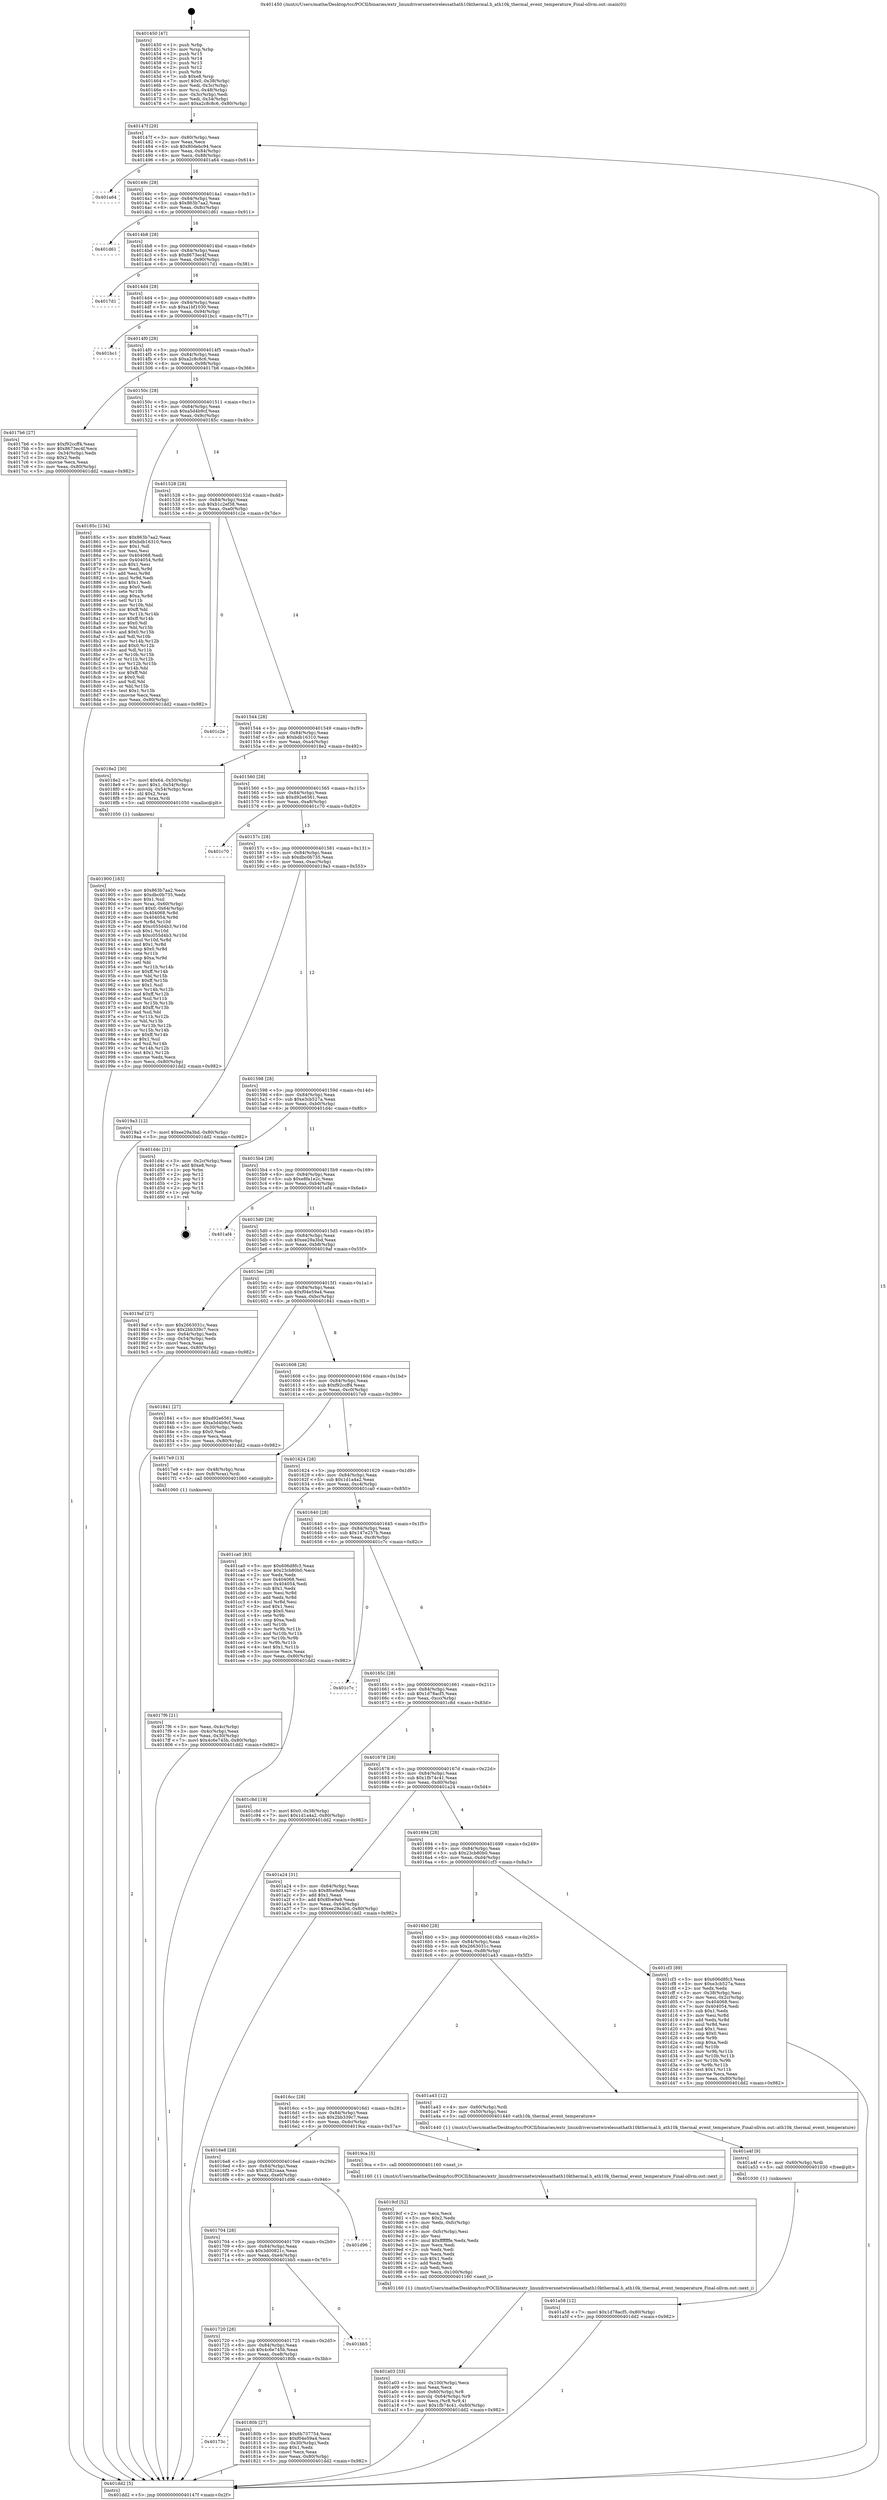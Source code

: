 digraph "0x401450" {
  label = "0x401450 (/mnt/c/Users/mathe/Desktop/tcc/POCII/binaries/extr_linuxdriversnetwirelessathath10kthermal.h_ath10k_thermal_event_temperature_Final-ollvm.out::main(0))"
  labelloc = "t"
  node[shape=record]

  Entry [label="",width=0.3,height=0.3,shape=circle,fillcolor=black,style=filled]
  "0x40147f" [label="{
     0x40147f [29]\l
     | [instrs]\l
     &nbsp;&nbsp;0x40147f \<+3\>: mov -0x80(%rbp),%eax\l
     &nbsp;&nbsp;0x401482 \<+2\>: mov %eax,%ecx\l
     &nbsp;&nbsp;0x401484 \<+6\>: sub $0x80debc94,%ecx\l
     &nbsp;&nbsp;0x40148a \<+6\>: mov %eax,-0x84(%rbp)\l
     &nbsp;&nbsp;0x401490 \<+6\>: mov %ecx,-0x88(%rbp)\l
     &nbsp;&nbsp;0x401496 \<+6\>: je 0000000000401a64 \<main+0x614\>\l
  }"]
  "0x401a64" [label="{
     0x401a64\l
  }", style=dashed]
  "0x40149c" [label="{
     0x40149c [28]\l
     | [instrs]\l
     &nbsp;&nbsp;0x40149c \<+5\>: jmp 00000000004014a1 \<main+0x51\>\l
     &nbsp;&nbsp;0x4014a1 \<+6\>: mov -0x84(%rbp),%eax\l
     &nbsp;&nbsp;0x4014a7 \<+5\>: sub $0x863b7aa2,%eax\l
     &nbsp;&nbsp;0x4014ac \<+6\>: mov %eax,-0x8c(%rbp)\l
     &nbsp;&nbsp;0x4014b2 \<+6\>: je 0000000000401d61 \<main+0x911\>\l
  }"]
  Exit [label="",width=0.3,height=0.3,shape=circle,fillcolor=black,style=filled,peripheries=2]
  "0x401d61" [label="{
     0x401d61\l
  }", style=dashed]
  "0x4014b8" [label="{
     0x4014b8 [28]\l
     | [instrs]\l
     &nbsp;&nbsp;0x4014b8 \<+5\>: jmp 00000000004014bd \<main+0x6d\>\l
     &nbsp;&nbsp;0x4014bd \<+6\>: mov -0x84(%rbp),%eax\l
     &nbsp;&nbsp;0x4014c3 \<+5\>: sub $0x8673ec4f,%eax\l
     &nbsp;&nbsp;0x4014c8 \<+6\>: mov %eax,-0x90(%rbp)\l
     &nbsp;&nbsp;0x4014ce \<+6\>: je 00000000004017d1 \<main+0x381\>\l
  }"]
  "0x401a58" [label="{
     0x401a58 [12]\l
     | [instrs]\l
     &nbsp;&nbsp;0x401a58 \<+7\>: movl $0x1d78acf5,-0x80(%rbp)\l
     &nbsp;&nbsp;0x401a5f \<+5\>: jmp 0000000000401dd2 \<main+0x982\>\l
  }"]
  "0x4017d1" [label="{
     0x4017d1\l
  }", style=dashed]
  "0x4014d4" [label="{
     0x4014d4 [28]\l
     | [instrs]\l
     &nbsp;&nbsp;0x4014d4 \<+5\>: jmp 00000000004014d9 \<main+0x89\>\l
     &nbsp;&nbsp;0x4014d9 \<+6\>: mov -0x84(%rbp),%eax\l
     &nbsp;&nbsp;0x4014df \<+5\>: sub $0xa1bf1030,%eax\l
     &nbsp;&nbsp;0x4014e4 \<+6\>: mov %eax,-0x94(%rbp)\l
     &nbsp;&nbsp;0x4014ea \<+6\>: je 0000000000401bc1 \<main+0x771\>\l
  }"]
  "0x401a4f" [label="{
     0x401a4f [9]\l
     | [instrs]\l
     &nbsp;&nbsp;0x401a4f \<+4\>: mov -0x60(%rbp),%rdi\l
     &nbsp;&nbsp;0x401a53 \<+5\>: call 0000000000401030 \<free@plt\>\l
     | [calls]\l
     &nbsp;&nbsp;0x401030 \{1\} (unknown)\l
  }"]
  "0x401bc1" [label="{
     0x401bc1\l
  }", style=dashed]
  "0x4014f0" [label="{
     0x4014f0 [28]\l
     | [instrs]\l
     &nbsp;&nbsp;0x4014f0 \<+5\>: jmp 00000000004014f5 \<main+0xa5\>\l
     &nbsp;&nbsp;0x4014f5 \<+6\>: mov -0x84(%rbp),%eax\l
     &nbsp;&nbsp;0x4014fb \<+5\>: sub $0xa2c8c8c6,%eax\l
     &nbsp;&nbsp;0x401500 \<+6\>: mov %eax,-0x98(%rbp)\l
     &nbsp;&nbsp;0x401506 \<+6\>: je 00000000004017b6 \<main+0x366\>\l
  }"]
  "0x401a03" [label="{
     0x401a03 [33]\l
     | [instrs]\l
     &nbsp;&nbsp;0x401a03 \<+6\>: mov -0x100(%rbp),%ecx\l
     &nbsp;&nbsp;0x401a09 \<+3\>: imul %eax,%ecx\l
     &nbsp;&nbsp;0x401a0c \<+4\>: mov -0x60(%rbp),%r8\l
     &nbsp;&nbsp;0x401a10 \<+4\>: movslq -0x64(%rbp),%r9\l
     &nbsp;&nbsp;0x401a14 \<+4\>: mov %ecx,(%r8,%r9,4)\l
     &nbsp;&nbsp;0x401a18 \<+7\>: movl $0x1fb74c41,-0x80(%rbp)\l
     &nbsp;&nbsp;0x401a1f \<+5\>: jmp 0000000000401dd2 \<main+0x982\>\l
  }"]
  "0x4017b6" [label="{
     0x4017b6 [27]\l
     | [instrs]\l
     &nbsp;&nbsp;0x4017b6 \<+5\>: mov $0xf92ccff4,%eax\l
     &nbsp;&nbsp;0x4017bb \<+5\>: mov $0x8673ec4f,%ecx\l
     &nbsp;&nbsp;0x4017c0 \<+3\>: mov -0x34(%rbp),%edx\l
     &nbsp;&nbsp;0x4017c3 \<+3\>: cmp $0x2,%edx\l
     &nbsp;&nbsp;0x4017c6 \<+3\>: cmovne %ecx,%eax\l
     &nbsp;&nbsp;0x4017c9 \<+3\>: mov %eax,-0x80(%rbp)\l
     &nbsp;&nbsp;0x4017cc \<+5\>: jmp 0000000000401dd2 \<main+0x982\>\l
  }"]
  "0x40150c" [label="{
     0x40150c [28]\l
     | [instrs]\l
     &nbsp;&nbsp;0x40150c \<+5\>: jmp 0000000000401511 \<main+0xc1\>\l
     &nbsp;&nbsp;0x401511 \<+6\>: mov -0x84(%rbp),%eax\l
     &nbsp;&nbsp;0x401517 \<+5\>: sub $0xa5d4b9cf,%eax\l
     &nbsp;&nbsp;0x40151c \<+6\>: mov %eax,-0x9c(%rbp)\l
     &nbsp;&nbsp;0x401522 \<+6\>: je 000000000040185c \<main+0x40c\>\l
  }"]
  "0x401dd2" [label="{
     0x401dd2 [5]\l
     | [instrs]\l
     &nbsp;&nbsp;0x401dd2 \<+5\>: jmp 000000000040147f \<main+0x2f\>\l
  }"]
  "0x401450" [label="{
     0x401450 [47]\l
     | [instrs]\l
     &nbsp;&nbsp;0x401450 \<+1\>: push %rbp\l
     &nbsp;&nbsp;0x401451 \<+3\>: mov %rsp,%rbp\l
     &nbsp;&nbsp;0x401454 \<+2\>: push %r15\l
     &nbsp;&nbsp;0x401456 \<+2\>: push %r14\l
     &nbsp;&nbsp;0x401458 \<+2\>: push %r13\l
     &nbsp;&nbsp;0x40145a \<+2\>: push %r12\l
     &nbsp;&nbsp;0x40145c \<+1\>: push %rbx\l
     &nbsp;&nbsp;0x40145d \<+7\>: sub $0xe8,%rsp\l
     &nbsp;&nbsp;0x401464 \<+7\>: movl $0x0,-0x38(%rbp)\l
     &nbsp;&nbsp;0x40146b \<+3\>: mov %edi,-0x3c(%rbp)\l
     &nbsp;&nbsp;0x40146e \<+4\>: mov %rsi,-0x48(%rbp)\l
     &nbsp;&nbsp;0x401472 \<+3\>: mov -0x3c(%rbp),%edi\l
     &nbsp;&nbsp;0x401475 \<+3\>: mov %edi,-0x34(%rbp)\l
     &nbsp;&nbsp;0x401478 \<+7\>: movl $0xa2c8c8c6,-0x80(%rbp)\l
  }"]
  "0x4019cf" [label="{
     0x4019cf [52]\l
     | [instrs]\l
     &nbsp;&nbsp;0x4019cf \<+2\>: xor %ecx,%ecx\l
     &nbsp;&nbsp;0x4019d1 \<+5\>: mov $0x2,%edx\l
     &nbsp;&nbsp;0x4019d6 \<+6\>: mov %edx,-0xfc(%rbp)\l
     &nbsp;&nbsp;0x4019dc \<+1\>: cltd\l
     &nbsp;&nbsp;0x4019dd \<+6\>: mov -0xfc(%rbp),%esi\l
     &nbsp;&nbsp;0x4019e3 \<+2\>: idiv %esi\l
     &nbsp;&nbsp;0x4019e5 \<+6\>: imul $0xfffffffe,%edx,%edx\l
     &nbsp;&nbsp;0x4019eb \<+2\>: mov %ecx,%edi\l
     &nbsp;&nbsp;0x4019ed \<+2\>: sub %edx,%edi\l
     &nbsp;&nbsp;0x4019ef \<+2\>: mov %ecx,%edx\l
     &nbsp;&nbsp;0x4019f1 \<+3\>: sub $0x1,%edx\l
     &nbsp;&nbsp;0x4019f4 \<+2\>: add %edx,%edi\l
     &nbsp;&nbsp;0x4019f6 \<+2\>: sub %edi,%ecx\l
     &nbsp;&nbsp;0x4019f8 \<+6\>: mov %ecx,-0x100(%rbp)\l
     &nbsp;&nbsp;0x4019fe \<+5\>: call 0000000000401160 \<next_i\>\l
     | [calls]\l
     &nbsp;&nbsp;0x401160 \{1\} (/mnt/c/Users/mathe/Desktop/tcc/POCII/binaries/extr_linuxdriversnetwirelessathath10kthermal.h_ath10k_thermal_event_temperature_Final-ollvm.out::next_i)\l
  }"]
  "0x40185c" [label="{
     0x40185c [134]\l
     | [instrs]\l
     &nbsp;&nbsp;0x40185c \<+5\>: mov $0x863b7aa2,%eax\l
     &nbsp;&nbsp;0x401861 \<+5\>: mov $0xbdb16310,%ecx\l
     &nbsp;&nbsp;0x401866 \<+2\>: mov $0x1,%dl\l
     &nbsp;&nbsp;0x401868 \<+2\>: xor %esi,%esi\l
     &nbsp;&nbsp;0x40186a \<+7\>: mov 0x404068,%edi\l
     &nbsp;&nbsp;0x401871 \<+8\>: mov 0x404054,%r8d\l
     &nbsp;&nbsp;0x401879 \<+3\>: sub $0x1,%esi\l
     &nbsp;&nbsp;0x40187c \<+3\>: mov %edi,%r9d\l
     &nbsp;&nbsp;0x40187f \<+3\>: add %esi,%r9d\l
     &nbsp;&nbsp;0x401882 \<+4\>: imul %r9d,%edi\l
     &nbsp;&nbsp;0x401886 \<+3\>: and $0x1,%edi\l
     &nbsp;&nbsp;0x401889 \<+3\>: cmp $0x0,%edi\l
     &nbsp;&nbsp;0x40188c \<+4\>: sete %r10b\l
     &nbsp;&nbsp;0x401890 \<+4\>: cmp $0xa,%r8d\l
     &nbsp;&nbsp;0x401894 \<+4\>: setl %r11b\l
     &nbsp;&nbsp;0x401898 \<+3\>: mov %r10b,%bl\l
     &nbsp;&nbsp;0x40189b \<+3\>: xor $0xff,%bl\l
     &nbsp;&nbsp;0x40189e \<+3\>: mov %r11b,%r14b\l
     &nbsp;&nbsp;0x4018a1 \<+4\>: xor $0xff,%r14b\l
     &nbsp;&nbsp;0x4018a5 \<+3\>: xor $0x0,%dl\l
     &nbsp;&nbsp;0x4018a8 \<+3\>: mov %bl,%r15b\l
     &nbsp;&nbsp;0x4018ab \<+4\>: and $0x0,%r15b\l
     &nbsp;&nbsp;0x4018af \<+3\>: and %dl,%r10b\l
     &nbsp;&nbsp;0x4018b2 \<+3\>: mov %r14b,%r12b\l
     &nbsp;&nbsp;0x4018b5 \<+4\>: and $0x0,%r12b\l
     &nbsp;&nbsp;0x4018b9 \<+3\>: and %dl,%r11b\l
     &nbsp;&nbsp;0x4018bc \<+3\>: or %r10b,%r15b\l
     &nbsp;&nbsp;0x4018bf \<+3\>: or %r11b,%r12b\l
     &nbsp;&nbsp;0x4018c2 \<+3\>: xor %r12b,%r15b\l
     &nbsp;&nbsp;0x4018c5 \<+3\>: or %r14b,%bl\l
     &nbsp;&nbsp;0x4018c8 \<+3\>: xor $0xff,%bl\l
     &nbsp;&nbsp;0x4018cb \<+3\>: or $0x0,%dl\l
     &nbsp;&nbsp;0x4018ce \<+2\>: and %dl,%bl\l
     &nbsp;&nbsp;0x4018d0 \<+3\>: or %bl,%r15b\l
     &nbsp;&nbsp;0x4018d3 \<+4\>: test $0x1,%r15b\l
     &nbsp;&nbsp;0x4018d7 \<+3\>: cmovne %ecx,%eax\l
     &nbsp;&nbsp;0x4018da \<+3\>: mov %eax,-0x80(%rbp)\l
     &nbsp;&nbsp;0x4018dd \<+5\>: jmp 0000000000401dd2 \<main+0x982\>\l
  }"]
  "0x401528" [label="{
     0x401528 [28]\l
     | [instrs]\l
     &nbsp;&nbsp;0x401528 \<+5\>: jmp 000000000040152d \<main+0xdd\>\l
     &nbsp;&nbsp;0x40152d \<+6\>: mov -0x84(%rbp),%eax\l
     &nbsp;&nbsp;0x401533 \<+5\>: sub $0xb1c2ef38,%eax\l
     &nbsp;&nbsp;0x401538 \<+6\>: mov %eax,-0xa0(%rbp)\l
     &nbsp;&nbsp;0x40153e \<+6\>: je 0000000000401c2e \<main+0x7de\>\l
  }"]
  "0x401900" [label="{
     0x401900 [163]\l
     | [instrs]\l
     &nbsp;&nbsp;0x401900 \<+5\>: mov $0x863b7aa2,%ecx\l
     &nbsp;&nbsp;0x401905 \<+5\>: mov $0xdbc0b735,%edx\l
     &nbsp;&nbsp;0x40190a \<+3\>: mov $0x1,%sil\l
     &nbsp;&nbsp;0x40190d \<+4\>: mov %rax,-0x60(%rbp)\l
     &nbsp;&nbsp;0x401911 \<+7\>: movl $0x0,-0x64(%rbp)\l
     &nbsp;&nbsp;0x401918 \<+8\>: mov 0x404068,%r8d\l
     &nbsp;&nbsp;0x401920 \<+8\>: mov 0x404054,%r9d\l
     &nbsp;&nbsp;0x401928 \<+3\>: mov %r8d,%r10d\l
     &nbsp;&nbsp;0x40192b \<+7\>: add $0xc055d4b3,%r10d\l
     &nbsp;&nbsp;0x401932 \<+4\>: sub $0x1,%r10d\l
     &nbsp;&nbsp;0x401936 \<+7\>: sub $0xc055d4b3,%r10d\l
     &nbsp;&nbsp;0x40193d \<+4\>: imul %r10d,%r8d\l
     &nbsp;&nbsp;0x401941 \<+4\>: and $0x1,%r8d\l
     &nbsp;&nbsp;0x401945 \<+4\>: cmp $0x0,%r8d\l
     &nbsp;&nbsp;0x401949 \<+4\>: sete %r11b\l
     &nbsp;&nbsp;0x40194d \<+4\>: cmp $0xa,%r9d\l
     &nbsp;&nbsp;0x401951 \<+3\>: setl %bl\l
     &nbsp;&nbsp;0x401954 \<+3\>: mov %r11b,%r14b\l
     &nbsp;&nbsp;0x401957 \<+4\>: xor $0xff,%r14b\l
     &nbsp;&nbsp;0x40195b \<+3\>: mov %bl,%r15b\l
     &nbsp;&nbsp;0x40195e \<+4\>: xor $0xff,%r15b\l
     &nbsp;&nbsp;0x401962 \<+4\>: xor $0x1,%sil\l
     &nbsp;&nbsp;0x401966 \<+3\>: mov %r14b,%r12b\l
     &nbsp;&nbsp;0x401969 \<+4\>: and $0xff,%r12b\l
     &nbsp;&nbsp;0x40196d \<+3\>: and %sil,%r11b\l
     &nbsp;&nbsp;0x401970 \<+3\>: mov %r15b,%r13b\l
     &nbsp;&nbsp;0x401973 \<+4\>: and $0xff,%r13b\l
     &nbsp;&nbsp;0x401977 \<+3\>: and %sil,%bl\l
     &nbsp;&nbsp;0x40197a \<+3\>: or %r11b,%r12b\l
     &nbsp;&nbsp;0x40197d \<+3\>: or %bl,%r13b\l
     &nbsp;&nbsp;0x401980 \<+3\>: xor %r13b,%r12b\l
     &nbsp;&nbsp;0x401983 \<+3\>: or %r15b,%r14b\l
     &nbsp;&nbsp;0x401986 \<+4\>: xor $0xff,%r14b\l
     &nbsp;&nbsp;0x40198a \<+4\>: or $0x1,%sil\l
     &nbsp;&nbsp;0x40198e \<+3\>: and %sil,%r14b\l
     &nbsp;&nbsp;0x401991 \<+3\>: or %r14b,%r12b\l
     &nbsp;&nbsp;0x401994 \<+4\>: test $0x1,%r12b\l
     &nbsp;&nbsp;0x401998 \<+3\>: cmovne %edx,%ecx\l
     &nbsp;&nbsp;0x40199b \<+3\>: mov %ecx,-0x80(%rbp)\l
     &nbsp;&nbsp;0x40199e \<+5\>: jmp 0000000000401dd2 \<main+0x982\>\l
  }"]
  "0x401c2e" [label="{
     0x401c2e\l
  }", style=dashed]
  "0x401544" [label="{
     0x401544 [28]\l
     | [instrs]\l
     &nbsp;&nbsp;0x401544 \<+5\>: jmp 0000000000401549 \<main+0xf9\>\l
     &nbsp;&nbsp;0x401549 \<+6\>: mov -0x84(%rbp),%eax\l
     &nbsp;&nbsp;0x40154f \<+5\>: sub $0xbdb16310,%eax\l
     &nbsp;&nbsp;0x401554 \<+6\>: mov %eax,-0xa4(%rbp)\l
     &nbsp;&nbsp;0x40155a \<+6\>: je 00000000004018e2 \<main+0x492\>\l
  }"]
  "0x40173c" [label="{
     0x40173c\l
  }", style=dashed]
  "0x4018e2" [label="{
     0x4018e2 [30]\l
     | [instrs]\l
     &nbsp;&nbsp;0x4018e2 \<+7\>: movl $0x64,-0x50(%rbp)\l
     &nbsp;&nbsp;0x4018e9 \<+7\>: movl $0x1,-0x54(%rbp)\l
     &nbsp;&nbsp;0x4018f0 \<+4\>: movslq -0x54(%rbp),%rax\l
     &nbsp;&nbsp;0x4018f4 \<+4\>: shl $0x2,%rax\l
     &nbsp;&nbsp;0x4018f8 \<+3\>: mov %rax,%rdi\l
     &nbsp;&nbsp;0x4018fb \<+5\>: call 0000000000401050 \<malloc@plt\>\l
     | [calls]\l
     &nbsp;&nbsp;0x401050 \{1\} (unknown)\l
  }"]
  "0x401560" [label="{
     0x401560 [28]\l
     | [instrs]\l
     &nbsp;&nbsp;0x401560 \<+5\>: jmp 0000000000401565 \<main+0x115\>\l
     &nbsp;&nbsp;0x401565 \<+6\>: mov -0x84(%rbp),%eax\l
     &nbsp;&nbsp;0x40156b \<+5\>: sub $0xd92e6561,%eax\l
     &nbsp;&nbsp;0x401570 \<+6\>: mov %eax,-0xa8(%rbp)\l
     &nbsp;&nbsp;0x401576 \<+6\>: je 0000000000401c70 \<main+0x820\>\l
  }"]
  "0x40180b" [label="{
     0x40180b [27]\l
     | [instrs]\l
     &nbsp;&nbsp;0x40180b \<+5\>: mov $0x6b737754,%eax\l
     &nbsp;&nbsp;0x401810 \<+5\>: mov $0xf04e59a4,%ecx\l
     &nbsp;&nbsp;0x401815 \<+3\>: mov -0x30(%rbp),%edx\l
     &nbsp;&nbsp;0x401818 \<+3\>: cmp $0x1,%edx\l
     &nbsp;&nbsp;0x40181b \<+3\>: cmovl %ecx,%eax\l
     &nbsp;&nbsp;0x40181e \<+3\>: mov %eax,-0x80(%rbp)\l
     &nbsp;&nbsp;0x401821 \<+5\>: jmp 0000000000401dd2 \<main+0x982\>\l
  }"]
  "0x401c70" [label="{
     0x401c70\l
  }", style=dashed]
  "0x40157c" [label="{
     0x40157c [28]\l
     | [instrs]\l
     &nbsp;&nbsp;0x40157c \<+5\>: jmp 0000000000401581 \<main+0x131\>\l
     &nbsp;&nbsp;0x401581 \<+6\>: mov -0x84(%rbp),%eax\l
     &nbsp;&nbsp;0x401587 \<+5\>: sub $0xdbc0b735,%eax\l
     &nbsp;&nbsp;0x40158c \<+6\>: mov %eax,-0xac(%rbp)\l
     &nbsp;&nbsp;0x401592 \<+6\>: je 00000000004019a3 \<main+0x553\>\l
  }"]
  "0x401720" [label="{
     0x401720 [28]\l
     | [instrs]\l
     &nbsp;&nbsp;0x401720 \<+5\>: jmp 0000000000401725 \<main+0x2d5\>\l
     &nbsp;&nbsp;0x401725 \<+6\>: mov -0x84(%rbp),%eax\l
     &nbsp;&nbsp;0x40172b \<+5\>: sub $0x4c6e745b,%eax\l
     &nbsp;&nbsp;0x401730 \<+6\>: mov %eax,-0xe8(%rbp)\l
     &nbsp;&nbsp;0x401736 \<+6\>: je 000000000040180b \<main+0x3bb\>\l
  }"]
  "0x4019a3" [label="{
     0x4019a3 [12]\l
     | [instrs]\l
     &nbsp;&nbsp;0x4019a3 \<+7\>: movl $0xee29a3bd,-0x80(%rbp)\l
     &nbsp;&nbsp;0x4019aa \<+5\>: jmp 0000000000401dd2 \<main+0x982\>\l
  }"]
  "0x401598" [label="{
     0x401598 [28]\l
     | [instrs]\l
     &nbsp;&nbsp;0x401598 \<+5\>: jmp 000000000040159d \<main+0x14d\>\l
     &nbsp;&nbsp;0x40159d \<+6\>: mov -0x84(%rbp),%eax\l
     &nbsp;&nbsp;0x4015a3 \<+5\>: sub $0xe3cb527a,%eax\l
     &nbsp;&nbsp;0x4015a8 \<+6\>: mov %eax,-0xb0(%rbp)\l
     &nbsp;&nbsp;0x4015ae \<+6\>: je 0000000000401d4c \<main+0x8fc\>\l
  }"]
  "0x401bb5" [label="{
     0x401bb5\l
  }", style=dashed]
  "0x401d4c" [label="{
     0x401d4c [21]\l
     | [instrs]\l
     &nbsp;&nbsp;0x401d4c \<+3\>: mov -0x2c(%rbp),%eax\l
     &nbsp;&nbsp;0x401d4f \<+7\>: add $0xe8,%rsp\l
     &nbsp;&nbsp;0x401d56 \<+1\>: pop %rbx\l
     &nbsp;&nbsp;0x401d57 \<+2\>: pop %r12\l
     &nbsp;&nbsp;0x401d59 \<+2\>: pop %r13\l
     &nbsp;&nbsp;0x401d5b \<+2\>: pop %r14\l
     &nbsp;&nbsp;0x401d5d \<+2\>: pop %r15\l
     &nbsp;&nbsp;0x401d5f \<+1\>: pop %rbp\l
     &nbsp;&nbsp;0x401d60 \<+1\>: ret\l
  }"]
  "0x4015b4" [label="{
     0x4015b4 [28]\l
     | [instrs]\l
     &nbsp;&nbsp;0x4015b4 \<+5\>: jmp 00000000004015b9 \<main+0x169\>\l
     &nbsp;&nbsp;0x4015b9 \<+6\>: mov -0x84(%rbp),%eax\l
     &nbsp;&nbsp;0x4015bf \<+5\>: sub $0xe8fa1e2c,%eax\l
     &nbsp;&nbsp;0x4015c4 \<+6\>: mov %eax,-0xb4(%rbp)\l
     &nbsp;&nbsp;0x4015ca \<+6\>: je 0000000000401af4 \<main+0x6a4\>\l
  }"]
  "0x401704" [label="{
     0x401704 [28]\l
     | [instrs]\l
     &nbsp;&nbsp;0x401704 \<+5\>: jmp 0000000000401709 \<main+0x2b9\>\l
     &nbsp;&nbsp;0x401709 \<+6\>: mov -0x84(%rbp),%eax\l
     &nbsp;&nbsp;0x40170f \<+5\>: sub $0x3d00821c,%eax\l
     &nbsp;&nbsp;0x401714 \<+6\>: mov %eax,-0xe4(%rbp)\l
     &nbsp;&nbsp;0x40171a \<+6\>: je 0000000000401bb5 \<main+0x765\>\l
  }"]
  "0x401af4" [label="{
     0x401af4\l
  }", style=dashed]
  "0x4015d0" [label="{
     0x4015d0 [28]\l
     | [instrs]\l
     &nbsp;&nbsp;0x4015d0 \<+5\>: jmp 00000000004015d5 \<main+0x185\>\l
     &nbsp;&nbsp;0x4015d5 \<+6\>: mov -0x84(%rbp),%eax\l
     &nbsp;&nbsp;0x4015db \<+5\>: sub $0xee29a3bd,%eax\l
     &nbsp;&nbsp;0x4015e0 \<+6\>: mov %eax,-0xb8(%rbp)\l
     &nbsp;&nbsp;0x4015e6 \<+6\>: je 00000000004019af \<main+0x55f\>\l
  }"]
  "0x401d96" [label="{
     0x401d96\l
  }", style=dashed]
  "0x4019af" [label="{
     0x4019af [27]\l
     | [instrs]\l
     &nbsp;&nbsp;0x4019af \<+5\>: mov $0x2663031c,%eax\l
     &nbsp;&nbsp;0x4019b4 \<+5\>: mov $0x2bb339c7,%ecx\l
     &nbsp;&nbsp;0x4019b9 \<+3\>: mov -0x64(%rbp),%edx\l
     &nbsp;&nbsp;0x4019bc \<+3\>: cmp -0x54(%rbp),%edx\l
     &nbsp;&nbsp;0x4019bf \<+3\>: cmovl %ecx,%eax\l
     &nbsp;&nbsp;0x4019c2 \<+3\>: mov %eax,-0x80(%rbp)\l
     &nbsp;&nbsp;0x4019c5 \<+5\>: jmp 0000000000401dd2 \<main+0x982\>\l
  }"]
  "0x4015ec" [label="{
     0x4015ec [28]\l
     | [instrs]\l
     &nbsp;&nbsp;0x4015ec \<+5\>: jmp 00000000004015f1 \<main+0x1a1\>\l
     &nbsp;&nbsp;0x4015f1 \<+6\>: mov -0x84(%rbp),%eax\l
     &nbsp;&nbsp;0x4015f7 \<+5\>: sub $0xf04e59a4,%eax\l
     &nbsp;&nbsp;0x4015fc \<+6\>: mov %eax,-0xbc(%rbp)\l
     &nbsp;&nbsp;0x401602 \<+6\>: je 0000000000401841 \<main+0x3f1\>\l
  }"]
  "0x4016e8" [label="{
     0x4016e8 [28]\l
     | [instrs]\l
     &nbsp;&nbsp;0x4016e8 \<+5\>: jmp 00000000004016ed \<main+0x29d\>\l
     &nbsp;&nbsp;0x4016ed \<+6\>: mov -0x84(%rbp),%eax\l
     &nbsp;&nbsp;0x4016f3 \<+5\>: sub $0x3282caaa,%eax\l
     &nbsp;&nbsp;0x4016f8 \<+6\>: mov %eax,-0xe0(%rbp)\l
     &nbsp;&nbsp;0x4016fe \<+6\>: je 0000000000401d96 \<main+0x946\>\l
  }"]
  "0x401841" [label="{
     0x401841 [27]\l
     | [instrs]\l
     &nbsp;&nbsp;0x401841 \<+5\>: mov $0xd92e6561,%eax\l
     &nbsp;&nbsp;0x401846 \<+5\>: mov $0xa5d4b9cf,%ecx\l
     &nbsp;&nbsp;0x40184b \<+3\>: mov -0x30(%rbp),%edx\l
     &nbsp;&nbsp;0x40184e \<+3\>: cmp $0x0,%edx\l
     &nbsp;&nbsp;0x401851 \<+3\>: cmove %ecx,%eax\l
     &nbsp;&nbsp;0x401854 \<+3\>: mov %eax,-0x80(%rbp)\l
     &nbsp;&nbsp;0x401857 \<+5\>: jmp 0000000000401dd2 \<main+0x982\>\l
  }"]
  "0x401608" [label="{
     0x401608 [28]\l
     | [instrs]\l
     &nbsp;&nbsp;0x401608 \<+5\>: jmp 000000000040160d \<main+0x1bd\>\l
     &nbsp;&nbsp;0x40160d \<+6\>: mov -0x84(%rbp),%eax\l
     &nbsp;&nbsp;0x401613 \<+5\>: sub $0xf92ccff4,%eax\l
     &nbsp;&nbsp;0x401618 \<+6\>: mov %eax,-0xc0(%rbp)\l
     &nbsp;&nbsp;0x40161e \<+6\>: je 00000000004017e9 \<main+0x399\>\l
  }"]
  "0x4019ca" [label="{
     0x4019ca [5]\l
     | [instrs]\l
     &nbsp;&nbsp;0x4019ca \<+5\>: call 0000000000401160 \<next_i\>\l
     | [calls]\l
     &nbsp;&nbsp;0x401160 \{1\} (/mnt/c/Users/mathe/Desktop/tcc/POCII/binaries/extr_linuxdriversnetwirelessathath10kthermal.h_ath10k_thermal_event_temperature_Final-ollvm.out::next_i)\l
  }"]
  "0x4017e9" [label="{
     0x4017e9 [13]\l
     | [instrs]\l
     &nbsp;&nbsp;0x4017e9 \<+4\>: mov -0x48(%rbp),%rax\l
     &nbsp;&nbsp;0x4017ed \<+4\>: mov 0x8(%rax),%rdi\l
     &nbsp;&nbsp;0x4017f1 \<+5\>: call 0000000000401060 \<atoi@plt\>\l
     | [calls]\l
     &nbsp;&nbsp;0x401060 \{1\} (unknown)\l
  }"]
  "0x401624" [label="{
     0x401624 [28]\l
     | [instrs]\l
     &nbsp;&nbsp;0x401624 \<+5\>: jmp 0000000000401629 \<main+0x1d9\>\l
     &nbsp;&nbsp;0x401629 \<+6\>: mov -0x84(%rbp),%eax\l
     &nbsp;&nbsp;0x40162f \<+5\>: sub $0x1d1a4a2,%eax\l
     &nbsp;&nbsp;0x401634 \<+6\>: mov %eax,-0xc4(%rbp)\l
     &nbsp;&nbsp;0x40163a \<+6\>: je 0000000000401ca0 \<main+0x850\>\l
  }"]
  "0x4017f6" [label="{
     0x4017f6 [21]\l
     | [instrs]\l
     &nbsp;&nbsp;0x4017f6 \<+3\>: mov %eax,-0x4c(%rbp)\l
     &nbsp;&nbsp;0x4017f9 \<+3\>: mov -0x4c(%rbp),%eax\l
     &nbsp;&nbsp;0x4017fc \<+3\>: mov %eax,-0x30(%rbp)\l
     &nbsp;&nbsp;0x4017ff \<+7\>: movl $0x4c6e745b,-0x80(%rbp)\l
     &nbsp;&nbsp;0x401806 \<+5\>: jmp 0000000000401dd2 \<main+0x982\>\l
  }"]
  "0x4016cc" [label="{
     0x4016cc [28]\l
     | [instrs]\l
     &nbsp;&nbsp;0x4016cc \<+5\>: jmp 00000000004016d1 \<main+0x281\>\l
     &nbsp;&nbsp;0x4016d1 \<+6\>: mov -0x84(%rbp),%eax\l
     &nbsp;&nbsp;0x4016d7 \<+5\>: sub $0x2bb339c7,%eax\l
     &nbsp;&nbsp;0x4016dc \<+6\>: mov %eax,-0xdc(%rbp)\l
     &nbsp;&nbsp;0x4016e2 \<+6\>: je 00000000004019ca \<main+0x57a\>\l
  }"]
  "0x401ca0" [label="{
     0x401ca0 [83]\l
     | [instrs]\l
     &nbsp;&nbsp;0x401ca0 \<+5\>: mov $0x606d8fc3,%eax\l
     &nbsp;&nbsp;0x401ca5 \<+5\>: mov $0x23cb80b0,%ecx\l
     &nbsp;&nbsp;0x401caa \<+2\>: xor %edx,%edx\l
     &nbsp;&nbsp;0x401cac \<+7\>: mov 0x404068,%esi\l
     &nbsp;&nbsp;0x401cb3 \<+7\>: mov 0x404054,%edi\l
     &nbsp;&nbsp;0x401cba \<+3\>: sub $0x1,%edx\l
     &nbsp;&nbsp;0x401cbd \<+3\>: mov %esi,%r8d\l
     &nbsp;&nbsp;0x401cc0 \<+3\>: add %edx,%r8d\l
     &nbsp;&nbsp;0x401cc3 \<+4\>: imul %r8d,%esi\l
     &nbsp;&nbsp;0x401cc7 \<+3\>: and $0x1,%esi\l
     &nbsp;&nbsp;0x401cca \<+3\>: cmp $0x0,%esi\l
     &nbsp;&nbsp;0x401ccd \<+4\>: sete %r9b\l
     &nbsp;&nbsp;0x401cd1 \<+3\>: cmp $0xa,%edi\l
     &nbsp;&nbsp;0x401cd4 \<+4\>: setl %r10b\l
     &nbsp;&nbsp;0x401cd8 \<+3\>: mov %r9b,%r11b\l
     &nbsp;&nbsp;0x401cdb \<+3\>: and %r10b,%r11b\l
     &nbsp;&nbsp;0x401cde \<+3\>: xor %r10b,%r9b\l
     &nbsp;&nbsp;0x401ce1 \<+3\>: or %r9b,%r11b\l
     &nbsp;&nbsp;0x401ce4 \<+4\>: test $0x1,%r11b\l
     &nbsp;&nbsp;0x401ce8 \<+3\>: cmovne %ecx,%eax\l
     &nbsp;&nbsp;0x401ceb \<+3\>: mov %eax,-0x80(%rbp)\l
     &nbsp;&nbsp;0x401cee \<+5\>: jmp 0000000000401dd2 \<main+0x982\>\l
  }"]
  "0x401640" [label="{
     0x401640 [28]\l
     | [instrs]\l
     &nbsp;&nbsp;0x401640 \<+5\>: jmp 0000000000401645 \<main+0x1f5\>\l
     &nbsp;&nbsp;0x401645 \<+6\>: mov -0x84(%rbp),%eax\l
     &nbsp;&nbsp;0x40164b \<+5\>: sub $0x147e257b,%eax\l
     &nbsp;&nbsp;0x401650 \<+6\>: mov %eax,-0xc8(%rbp)\l
     &nbsp;&nbsp;0x401656 \<+6\>: je 0000000000401c7c \<main+0x82c\>\l
  }"]
  "0x401a43" [label="{
     0x401a43 [12]\l
     | [instrs]\l
     &nbsp;&nbsp;0x401a43 \<+4\>: mov -0x60(%rbp),%rdi\l
     &nbsp;&nbsp;0x401a47 \<+3\>: mov -0x50(%rbp),%esi\l
     &nbsp;&nbsp;0x401a4a \<+5\>: call 0000000000401440 \<ath10k_thermal_event_temperature\>\l
     | [calls]\l
     &nbsp;&nbsp;0x401440 \{1\} (/mnt/c/Users/mathe/Desktop/tcc/POCII/binaries/extr_linuxdriversnetwirelessathath10kthermal.h_ath10k_thermal_event_temperature_Final-ollvm.out::ath10k_thermal_event_temperature)\l
  }"]
  "0x401c7c" [label="{
     0x401c7c\l
  }", style=dashed]
  "0x40165c" [label="{
     0x40165c [28]\l
     | [instrs]\l
     &nbsp;&nbsp;0x40165c \<+5\>: jmp 0000000000401661 \<main+0x211\>\l
     &nbsp;&nbsp;0x401661 \<+6\>: mov -0x84(%rbp),%eax\l
     &nbsp;&nbsp;0x401667 \<+5\>: sub $0x1d78acf5,%eax\l
     &nbsp;&nbsp;0x40166c \<+6\>: mov %eax,-0xcc(%rbp)\l
     &nbsp;&nbsp;0x401672 \<+6\>: je 0000000000401c8d \<main+0x83d\>\l
  }"]
  "0x4016b0" [label="{
     0x4016b0 [28]\l
     | [instrs]\l
     &nbsp;&nbsp;0x4016b0 \<+5\>: jmp 00000000004016b5 \<main+0x265\>\l
     &nbsp;&nbsp;0x4016b5 \<+6\>: mov -0x84(%rbp),%eax\l
     &nbsp;&nbsp;0x4016bb \<+5\>: sub $0x2663031c,%eax\l
     &nbsp;&nbsp;0x4016c0 \<+6\>: mov %eax,-0xd8(%rbp)\l
     &nbsp;&nbsp;0x4016c6 \<+6\>: je 0000000000401a43 \<main+0x5f3\>\l
  }"]
  "0x401c8d" [label="{
     0x401c8d [19]\l
     | [instrs]\l
     &nbsp;&nbsp;0x401c8d \<+7\>: movl $0x0,-0x38(%rbp)\l
     &nbsp;&nbsp;0x401c94 \<+7\>: movl $0x1d1a4a2,-0x80(%rbp)\l
     &nbsp;&nbsp;0x401c9b \<+5\>: jmp 0000000000401dd2 \<main+0x982\>\l
  }"]
  "0x401678" [label="{
     0x401678 [28]\l
     | [instrs]\l
     &nbsp;&nbsp;0x401678 \<+5\>: jmp 000000000040167d \<main+0x22d\>\l
     &nbsp;&nbsp;0x40167d \<+6\>: mov -0x84(%rbp),%eax\l
     &nbsp;&nbsp;0x401683 \<+5\>: sub $0x1fb74c41,%eax\l
     &nbsp;&nbsp;0x401688 \<+6\>: mov %eax,-0xd0(%rbp)\l
     &nbsp;&nbsp;0x40168e \<+6\>: je 0000000000401a24 \<main+0x5d4\>\l
  }"]
  "0x401cf3" [label="{
     0x401cf3 [89]\l
     | [instrs]\l
     &nbsp;&nbsp;0x401cf3 \<+5\>: mov $0x606d8fc3,%eax\l
     &nbsp;&nbsp;0x401cf8 \<+5\>: mov $0xe3cb527a,%ecx\l
     &nbsp;&nbsp;0x401cfd \<+2\>: xor %edx,%edx\l
     &nbsp;&nbsp;0x401cff \<+3\>: mov -0x38(%rbp),%esi\l
     &nbsp;&nbsp;0x401d02 \<+3\>: mov %esi,-0x2c(%rbp)\l
     &nbsp;&nbsp;0x401d05 \<+7\>: mov 0x404068,%esi\l
     &nbsp;&nbsp;0x401d0c \<+7\>: mov 0x404054,%edi\l
     &nbsp;&nbsp;0x401d13 \<+3\>: sub $0x1,%edx\l
     &nbsp;&nbsp;0x401d16 \<+3\>: mov %esi,%r8d\l
     &nbsp;&nbsp;0x401d19 \<+3\>: add %edx,%r8d\l
     &nbsp;&nbsp;0x401d1c \<+4\>: imul %r8d,%esi\l
     &nbsp;&nbsp;0x401d20 \<+3\>: and $0x1,%esi\l
     &nbsp;&nbsp;0x401d23 \<+3\>: cmp $0x0,%esi\l
     &nbsp;&nbsp;0x401d26 \<+4\>: sete %r9b\l
     &nbsp;&nbsp;0x401d2a \<+3\>: cmp $0xa,%edi\l
     &nbsp;&nbsp;0x401d2d \<+4\>: setl %r10b\l
     &nbsp;&nbsp;0x401d31 \<+3\>: mov %r9b,%r11b\l
     &nbsp;&nbsp;0x401d34 \<+3\>: and %r10b,%r11b\l
     &nbsp;&nbsp;0x401d37 \<+3\>: xor %r10b,%r9b\l
     &nbsp;&nbsp;0x401d3a \<+3\>: or %r9b,%r11b\l
     &nbsp;&nbsp;0x401d3d \<+4\>: test $0x1,%r11b\l
     &nbsp;&nbsp;0x401d41 \<+3\>: cmovne %ecx,%eax\l
     &nbsp;&nbsp;0x401d44 \<+3\>: mov %eax,-0x80(%rbp)\l
     &nbsp;&nbsp;0x401d47 \<+5\>: jmp 0000000000401dd2 \<main+0x982\>\l
  }"]
  "0x401a24" [label="{
     0x401a24 [31]\l
     | [instrs]\l
     &nbsp;&nbsp;0x401a24 \<+3\>: mov -0x64(%rbp),%eax\l
     &nbsp;&nbsp;0x401a27 \<+5\>: sub $0x8fce9a9,%eax\l
     &nbsp;&nbsp;0x401a2c \<+3\>: add $0x1,%eax\l
     &nbsp;&nbsp;0x401a2f \<+5\>: add $0x8fce9a9,%eax\l
     &nbsp;&nbsp;0x401a34 \<+3\>: mov %eax,-0x64(%rbp)\l
     &nbsp;&nbsp;0x401a37 \<+7\>: movl $0xee29a3bd,-0x80(%rbp)\l
     &nbsp;&nbsp;0x401a3e \<+5\>: jmp 0000000000401dd2 \<main+0x982\>\l
  }"]
  "0x401694" [label="{
     0x401694 [28]\l
     | [instrs]\l
     &nbsp;&nbsp;0x401694 \<+5\>: jmp 0000000000401699 \<main+0x249\>\l
     &nbsp;&nbsp;0x401699 \<+6\>: mov -0x84(%rbp),%eax\l
     &nbsp;&nbsp;0x40169f \<+5\>: sub $0x23cb80b0,%eax\l
     &nbsp;&nbsp;0x4016a4 \<+6\>: mov %eax,-0xd4(%rbp)\l
     &nbsp;&nbsp;0x4016aa \<+6\>: je 0000000000401cf3 \<main+0x8a3\>\l
  }"]
  Entry -> "0x401450" [label=" 1"]
  "0x40147f" -> "0x401a64" [label=" 0"]
  "0x40147f" -> "0x40149c" [label=" 16"]
  "0x401d4c" -> Exit [label=" 1"]
  "0x40149c" -> "0x401d61" [label=" 0"]
  "0x40149c" -> "0x4014b8" [label=" 16"]
  "0x401cf3" -> "0x401dd2" [label=" 1"]
  "0x4014b8" -> "0x4017d1" [label=" 0"]
  "0x4014b8" -> "0x4014d4" [label=" 16"]
  "0x401ca0" -> "0x401dd2" [label=" 1"]
  "0x4014d4" -> "0x401bc1" [label=" 0"]
  "0x4014d4" -> "0x4014f0" [label=" 16"]
  "0x401c8d" -> "0x401dd2" [label=" 1"]
  "0x4014f0" -> "0x4017b6" [label=" 1"]
  "0x4014f0" -> "0x40150c" [label=" 15"]
  "0x4017b6" -> "0x401dd2" [label=" 1"]
  "0x401450" -> "0x40147f" [label=" 1"]
  "0x401dd2" -> "0x40147f" [label=" 15"]
  "0x401a58" -> "0x401dd2" [label=" 1"]
  "0x40150c" -> "0x40185c" [label=" 1"]
  "0x40150c" -> "0x401528" [label=" 14"]
  "0x401a4f" -> "0x401a58" [label=" 1"]
  "0x401528" -> "0x401c2e" [label=" 0"]
  "0x401528" -> "0x401544" [label=" 14"]
  "0x401a43" -> "0x401a4f" [label=" 1"]
  "0x401544" -> "0x4018e2" [label=" 1"]
  "0x401544" -> "0x401560" [label=" 13"]
  "0x401a24" -> "0x401dd2" [label=" 1"]
  "0x401560" -> "0x401c70" [label=" 0"]
  "0x401560" -> "0x40157c" [label=" 13"]
  "0x401a03" -> "0x401dd2" [label=" 1"]
  "0x40157c" -> "0x4019a3" [label=" 1"]
  "0x40157c" -> "0x401598" [label=" 12"]
  "0x4019ca" -> "0x4019cf" [label=" 1"]
  "0x401598" -> "0x401d4c" [label=" 1"]
  "0x401598" -> "0x4015b4" [label=" 11"]
  "0x4019af" -> "0x401dd2" [label=" 2"]
  "0x4015b4" -> "0x401af4" [label=" 0"]
  "0x4015b4" -> "0x4015d0" [label=" 11"]
  "0x401900" -> "0x401dd2" [label=" 1"]
  "0x4015d0" -> "0x4019af" [label=" 2"]
  "0x4015d0" -> "0x4015ec" [label=" 9"]
  "0x4018e2" -> "0x401900" [label=" 1"]
  "0x4015ec" -> "0x401841" [label=" 1"]
  "0x4015ec" -> "0x401608" [label=" 8"]
  "0x401841" -> "0x401dd2" [label=" 1"]
  "0x401608" -> "0x4017e9" [label=" 1"]
  "0x401608" -> "0x401624" [label=" 7"]
  "0x4017e9" -> "0x4017f6" [label=" 1"]
  "0x4017f6" -> "0x401dd2" [label=" 1"]
  "0x40180b" -> "0x401dd2" [label=" 1"]
  "0x401624" -> "0x401ca0" [label=" 1"]
  "0x401624" -> "0x401640" [label=" 6"]
  "0x401720" -> "0x40180b" [label=" 1"]
  "0x401640" -> "0x401c7c" [label=" 0"]
  "0x401640" -> "0x40165c" [label=" 6"]
  "0x4019cf" -> "0x401a03" [label=" 1"]
  "0x40165c" -> "0x401c8d" [label=" 1"]
  "0x40165c" -> "0x401678" [label=" 5"]
  "0x401704" -> "0x401bb5" [label=" 0"]
  "0x401678" -> "0x401a24" [label=" 1"]
  "0x401678" -> "0x401694" [label=" 4"]
  "0x4019a3" -> "0x401dd2" [label=" 1"]
  "0x401694" -> "0x401cf3" [label=" 1"]
  "0x401694" -> "0x4016b0" [label=" 3"]
  "0x401704" -> "0x401720" [label=" 1"]
  "0x4016b0" -> "0x401a43" [label=" 1"]
  "0x4016b0" -> "0x4016cc" [label=" 2"]
  "0x401720" -> "0x40173c" [label=" 0"]
  "0x4016cc" -> "0x4019ca" [label=" 1"]
  "0x4016cc" -> "0x4016e8" [label=" 1"]
  "0x40185c" -> "0x401dd2" [label=" 1"]
  "0x4016e8" -> "0x401d96" [label=" 0"]
  "0x4016e8" -> "0x401704" [label=" 1"]
}
